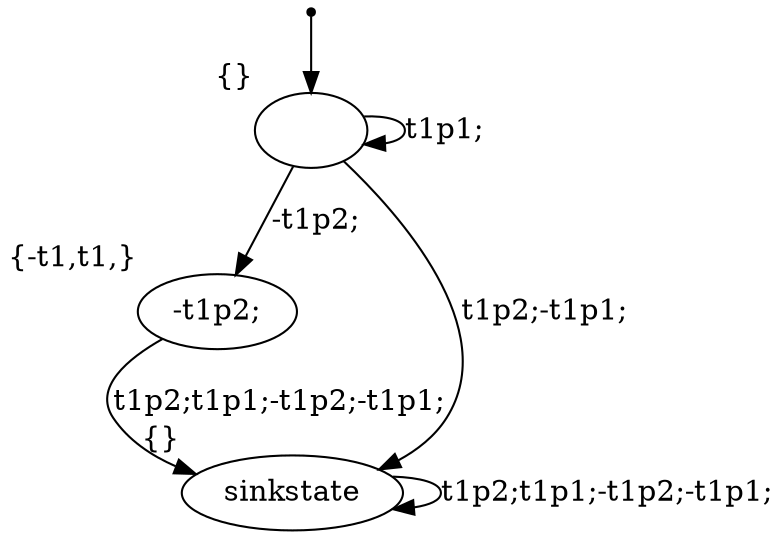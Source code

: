 digraph G {
  Initial [shape=point];
  Initial -> S0;
  S0 [label="", xlabel= "{}"];
  S0 -> S0 [label="t1p1;"];
  S0 -> S1 [label="-t1p2;"];
  S0 -> S2 [label="t1p2;-t1p1;"];
  S1 [label="-t1p2;", xlabel= "{-t1,t1,}"];
  S1 -> S2 [label="t1p2;t1p1;-t1p2;-t1p1;"];
  S2 [label="sinkstate", xlabel= "{}"];
  S2 -> S2 [label="t1p2;t1p1;-t1p2;-t1p1;"];
}